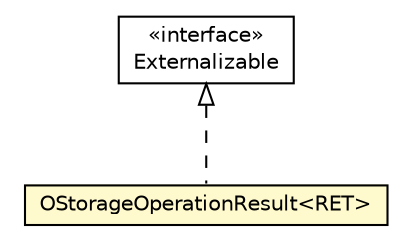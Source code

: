 #!/usr/local/bin/dot
#
# Class diagram 
# Generated by UMLGraph version R5_6-24-gf6e263 (http://www.umlgraph.org/)
#

digraph G {
	edge [fontname="Helvetica",fontsize=10,labelfontname="Helvetica",labelfontsize=10];
	node [fontname="Helvetica",fontsize=10,shape=plaintext];
	nodesep=0.25;
	ranksep=0.5;
	// com.orientechnologies.orient.core.storage.OStorageOperationResult<RET>
	c4030811 [label=<<table title="com.orientechnologies.orient.core.storage.OStorageOperationResult" border="0" cellborder="1" cellspacing="0" cellpadding="2" port="p" bgcolor="lemonChiffon" href="./OStorageOperationResult.html">
		<tr><td><table border="0" cellspacing="0" cellpadding="1">
<tr><td align="center" balign="center"> OStorageOperationResult&lt;RET&gt; </td></tr>
		</table></td></tr>
		</table>>, URL="./OStorageOperationResult.html", fontname="Helvetica", fontcolor="black", fontsize=10.0];
	//com.orientechnologies.orient.core.storage.OStorageOperationResult<RET> implements java.io.Externalizable
	c4031827:p -> c4030811:p [dir=back,arrowtail=empty,style=dashed];
	// java.io.Externalizable
	c4031827 [label=<<table title="java.io.Externalizable" border="0" cellborder="1" cellspacing="0" cellpadding="2" port="p" href="http://java.sun.com/j2se/1.4.2/docs/api/java/io/Externalizable.html">
		<tr><td><table border="0" cellspacing="0" cellpadding="1">
<tr><td align="center" balign="center"> &#171;interface&#187; </td></tr>
<tr><td align="center" balign="center"> Externalizable </td></tr>
		</table></td></tr>
		</table>>, URL="http://java.sun.com/j2se/1.4.2/docs/api/java/io/Externalizable.html", fontname="Helvetica", fontcolor="black", fontsize=10.0];
}

